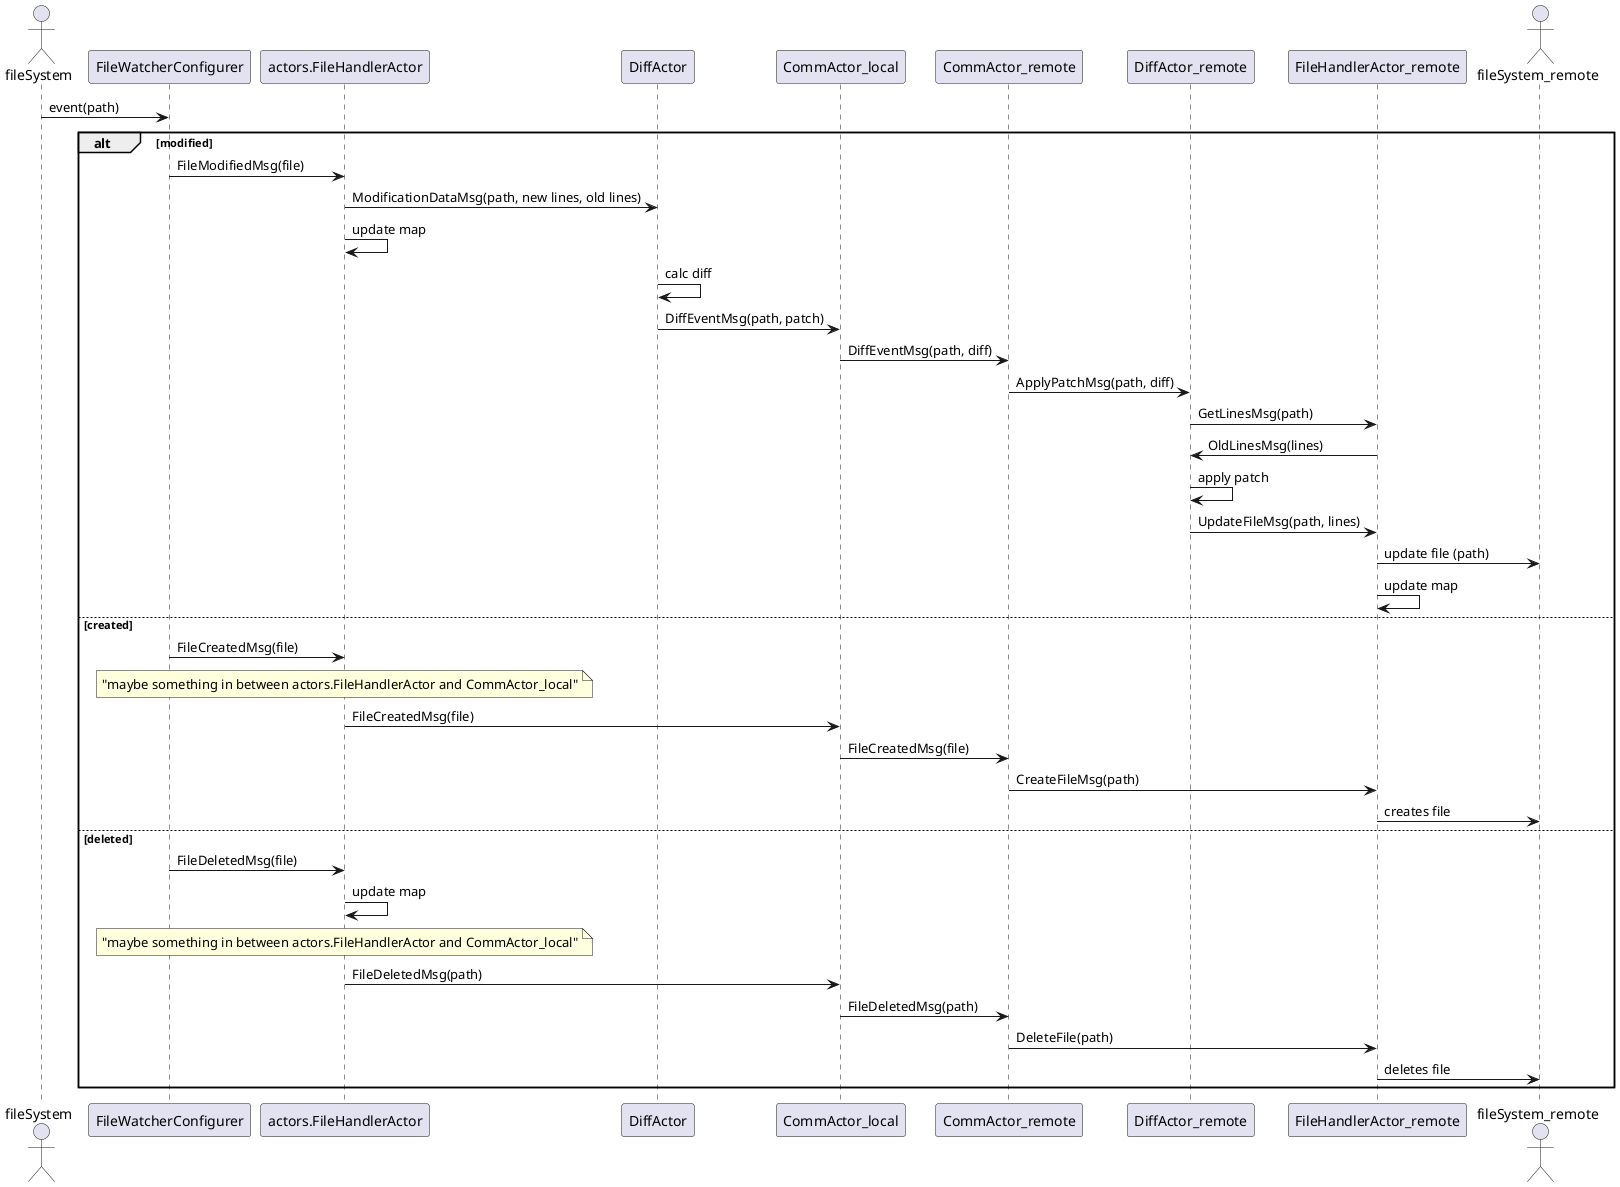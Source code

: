 @startuml
	
	actor fileSystem
	participant FileWatcherConfigurer
	participant actors.FileHandlerActor
	participant DiffActor
	participant CommActor_local
	participant CommActor_remote
	participant DiffActor_remote
	participant FileHandlerActor_remote
	actor fileSystem_remote

	fileSystem -> FileWatcherConfigurer : event(path)
	
	alt modified
		
		FileWatcherConfigurer -> actors.FileHandlerActor : FileModifiedMsg(file)
		actors.FileHandlerActor -> DiffActor : ModificationDataMsg(path, new lines, old lines)
		actors.FileHandlerActor -> actors.FileHandlerActor : update map
		DiffActor -> DiffActor : calc diff
		DiffActor -> CommActor_local : DiffEventMsg(path, patch)
		CommActor_local -> CommActor_remote : DiffEventMsg(path, diff)
		CommActor_remote -> DiffActor_remote : ApplyPatchMsg(path, diff)
		DiffActor_remote -> FileHandlerActor_remote : GetLinesMsg(path)
		FileHandlerActor_remote -> DiffActor_remote : OldLinesMsg(lines)
		DiffActor_remote -> DiffActor_remote : apply patch
		DiffActor_remote -> FileHandlerActor_remote : UpdateFileMsg(path, lines)
		FileHandlerActor_remote -> fileSystem_remote : update file (path)
		FileHandlerActor_remote -> FileHandlerActor_remote : update map

	else created

		FileWatcherConfigurer -> actors.FileHandlerActor : FileCreatedMsg(file)
		note over actors.FileHandlerActor
			"maybe something in between actors.FileHandlerActor and CommActor_local"
		endnote
		actors.FileHandlerActor -> CommActor_local : FileCreatedMsg(file)
		CommActor_local -> CommActor_remote : FileCreatedMsg(file)
		CommActor_remote -> FileHandlerActor_remote : CreateFileMsg(path)
		FileHandlerActor_remote -> fileSystem_remote : creates file

	else deleted

		FileWatcherConfigurer -> actors.FileHandlerActor : FileDeletedMsg(file)
		actors.FileHandlerActor -> actors.FileHandlerActor : update map
		note over actors.FileHandlerActor
			"maybe something in between actors.FileHandlerActor and CommActor_local"
		endnote
		actors.FileHandlerActor -> CommActor_local : FileDeletedMsg(path)
		CommActor_local -> CommActor_remote : FileDeletedMsg(path)
		CommActor_remote -> FileHandlerActor_remote : DeleteFile(path)
		FileHandlerActor_remote -> fileSystem_remote : deletes file

	end

@enduml